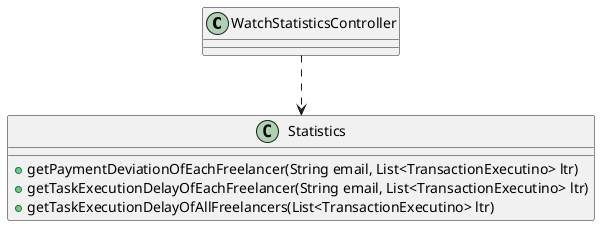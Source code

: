 @startuml

class WatchStatisticsController{
  }

class Statistics {
  +getPaymentDeviationOfEachFreelancer(String email, List<TransactionExecutino> ltr)
  +getTaskExecutionDelayOfEachFreelancer(String email, List<TransactionExecutino> ltr)
  +getTaskExecutionDelayOfAllFreelancers(List<TransactionExecutino> ltr)
  }


WatchStatisticsController ..> Statistics





@enduml
